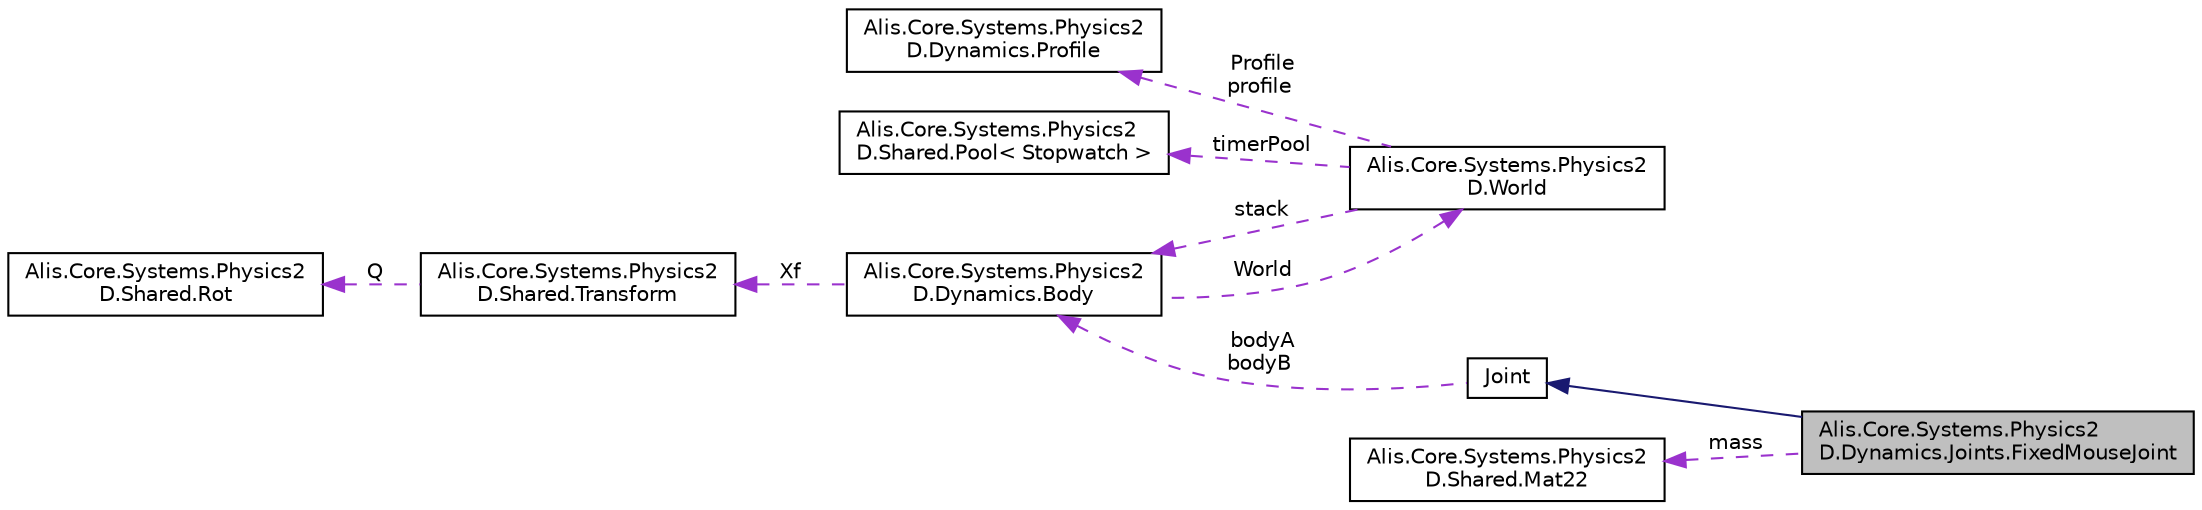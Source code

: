 digraph "Alis.Core.Systems.Physics2D.Dynamics.Joints.FixedMouseJoint"
{
 // LATEX_PDF_SIZE
  edge [fontname="Helvetica",fontsize="10",labelfontname="Helvetica",labelfontsize="10"];
  node [fontname="Helvetica",fontsize="10",shape=record];
  rankdir="LR";
  Node1 [label="Alis.Core.Systems.Physics2\lD.Dynamics.Joints.FixedMouseJoint",height=0.2,width=0.4,color="black", fillcolor="grey75", style="filled", fontcolor="black",tooltip="A mouse joint is used to make a point on a body track a specified world point. This a soft constraint..."];
  Node2 -> Node1 [dir="back",color="midnightblue",fontsize="10",style="solid",fontname="Helvetica"];
  Node2 [label="Joint",height=0.2,width=0.4,color="black", fillcolor="white", style="filled",URL="$class_alis_1_1_core_1_1_systems_1_1_physics2_d_1_1_dynamics_1_1_joints_1_1_joint.html",tooltip="The joint class"];
  Node3 -> Node2 [dir="back",color="darkorchid3",fontsize="10",style="dashed",label=" bodyA\nbodyB" ,fontname="Helvetica"];
  Node3 [label="Alis.Core.Systems.Physics2\lD.Dynamics.Body",height=0.2,width=0.4,color="black", fillcolor="white", style="filled",URL="$class_alis_1_1_core_1_1_systems_1_1_physics2_d_1_1_dynamics_1_1_body.html",tooltip="The body class"];
  Node4 -> Node3 [dir="back",color="darkorchid3",fontsize="10",style="dashed",label=" Xf" ,fontname="Helvetica"];
  Node4 [label="Alis.Core.Systems.Physics2\lD.Shared.Transform",height=0.2,width=0.4,color="black", fillcolor="white", style="filled",URL="$struct_alis_1_1_core_1_1_systems_1_1_physics2_d_1_1_shared_1_1_transform.html",tooltip="A transform contains translation and rotation. It is used to represent the position and orientation o..."];
  Node5 -> Node4 [dir="back",color="darkorchid3",fontsize="10",style="dashed",label=" Q" ,fontname="Helvetica"];
  Node5 [label="Alis.Core.Systems.Physics2\lD.Shared.Rot",height=0.2,width=0.4,color="black", fillcolor="white", style="filled",URL="$struct_alis_1_1_core_1_1_systems_1_1_physics2_d_1_1_shared_1_1_rot.html",tooltip="Rotation"];
  Node6 -> Node3 [dir="back",color="darkorchid3",fontsize="10",style="dashed",label=" World" ,fontname="Helvetica"];
  Node6 [label="Alis.Core.Systems.Physics2\lD.World",height=0.2,width=0.4,color="black", fillcolor="white", style="filled",URL="$class_alis_1_1_core_1_1_systems_1_1_physics2_d_1_1_world.html",tooltip="The world class manages all physics entities, dynamic simulation, and asynchronous queries."];
  Node3 -> Node6 [dir="back",color="darkorchid3",fontsize="10",style="dashed",label=" stack" ,fontname="Helvetica"];
  Node7 -> Node6 [dir="back",color="darkorchid3",fontsize="10",style="dashed",label=" Profile\nprofile" ,fontname="Helvetica"];
  Node7 [label="Alis.Core.Systems.Physics2\lD.Dynamics.Profile",height=0.2,width=0.4,color="black", fillcolor="white", style="filled",URL="$struct_alis_1_1_core_1_1_systems_1_1_physics2_d_1_1_dynamics_1_1_profile.html",tooltip="The profile"];
  Node8 -> Node6 [dir="back",color="darkorchid3",fontsize="10",style="dashed",label=" timerPool" ,fontname="Helvetica"];
  Node8 [label="Alis.Core.Systems.Physics2\lD.Shared.Pool\< Stopwatch \>",height=0.2,width=0.4,color="black", fillcolor="white", style="filled",URL="$class_alis_1_1_core_1_1_systems_1_1_physics2_d_1_1_shared_1_1_pool.html",tooltip=" "];
  Node9 -> Node1 [dir="back",color="darkorchid3",fontsize="10",style="dashed",label=" mass" ,fontname="Helvetica"];
  Node9 [label="Alis.Core.Systems.Physics2\lD.Shared.Mat22",height=0.2,width=0.4,color="black", fillcolor="white", style="filled",URL="$struct_alis_1_1_core_1_1_systems_1_1_physics2_d_1_1_shared_1_1_mat22.html",tooltip="A 2-by-2 matrix. Stored in column-major order."];
}
